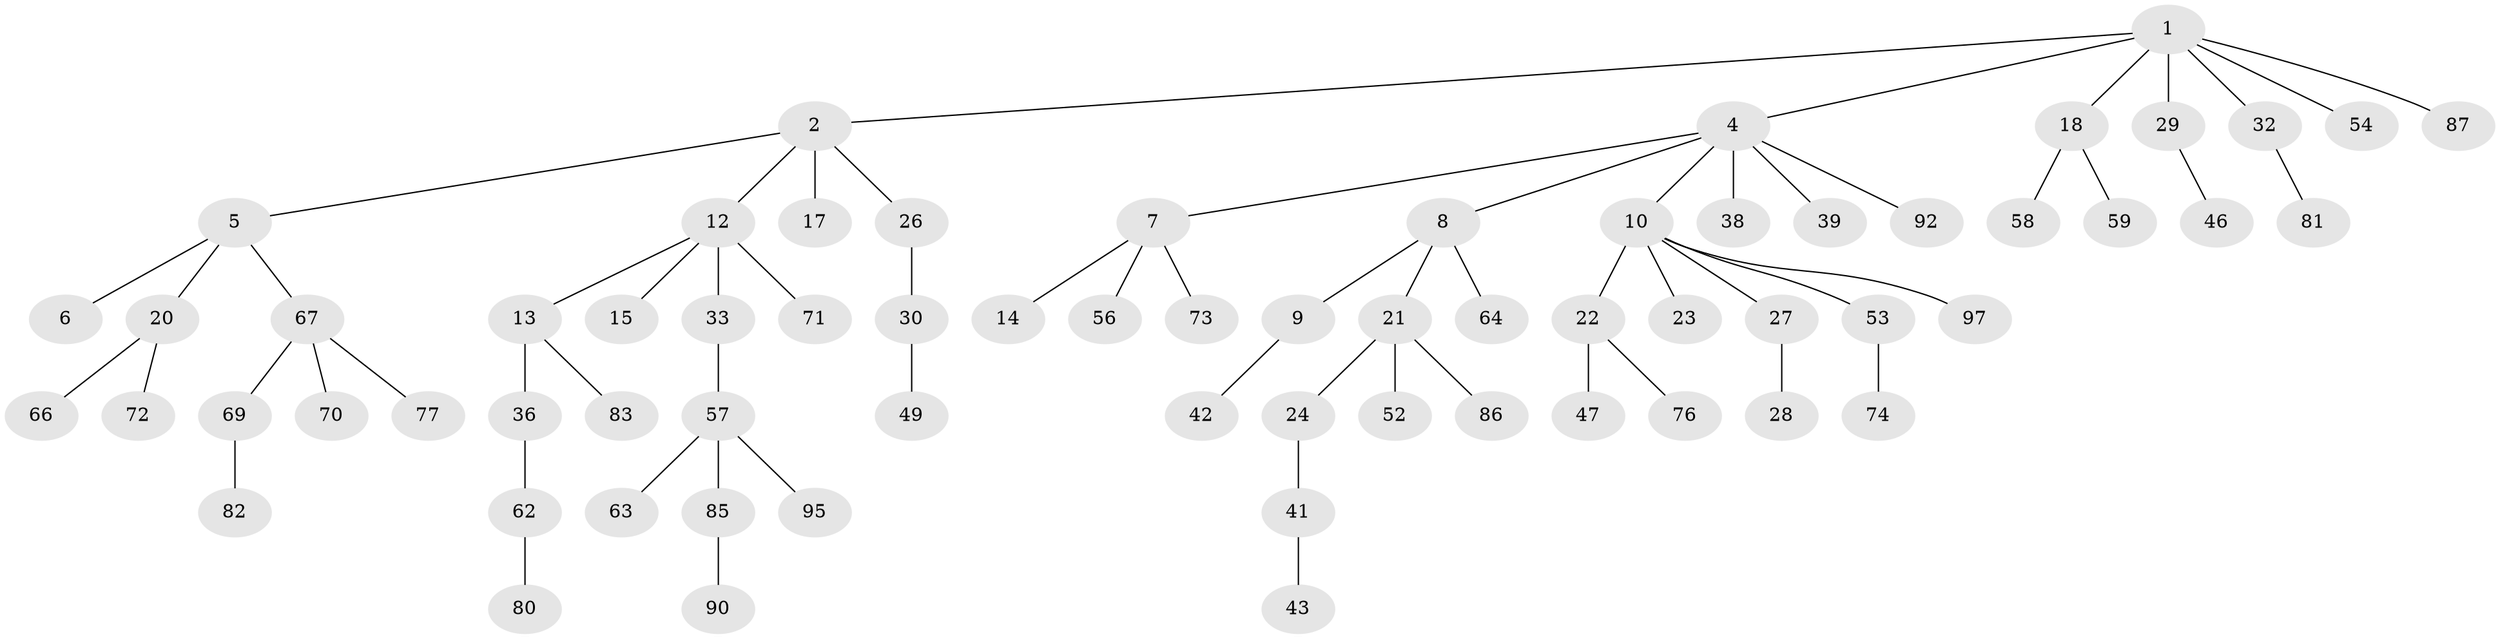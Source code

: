 // Generated by graph-tools (version 1.1) at 2025/52/02/27/25 19:52:13]
// undirected, 67 vertices, 66 edges
graph export_dot {
graph [start="1"]
  node [color=gray90,style=filled];
  1 [super="+3"];
  2 [super="+16"];
  4 [super="+25"];
  5 [super="+11"];
  6;
  7 [super="+37"];
  8 [super="+40"];
  9 [super="+35"];
  10 [super="+19"];
  12 [super="+31"];
  13 [super="+55"];
  14 [super="+44"];
  15;
  17 [super="+94"];
  18;
  20 [super="+48"];
  21 [super="+34"];
  22;
  23;
  24 [super="+84"];
  26;
  27 [super="+96"];
  28;
  29 [super="+79"];
  30 [super="+45"];
  32 [super="+50"];
  33;
  36;
  38;
  39;
  41 [super="+65"];
  42;
  43 [super="+51"];
  46 [super="+68"];
  47 [super="+60"];
  49;
  52;
  53 [super="+91"];
  54;
  56;
  57 [super="+75"];
  58 [super="+61"];
  59 [super="+93"];
  62 [super="+89"];
  63;
  64;
  66;
  67 [super="+78"];
  69;
  70;
  71;
  72;
  73;
  74;
  76 [super="+88"];
  77;
  80;
  81;
  82;
  83;
  85;
  86;
  87;
  90;
  92;
  95;
  97;
  1 -- 2;
  1 -- 18;
  1 -- 54;
  1 -- 32;
  1 -- 4;
  1 -- 87;
  1 -- 29;
  2 -- 5;
  2 -- 12;
  2 -- 26;
  2 -- 17;
  4 -- 7;
  4 -- 8;
  4 -- 10;
  4 -- 38;
  4 -- 39;
  4 -- 92;
  5 -- 6;
  5 -- 67;
  5 -- 20;
  7 -- 14;
  7 -- 56;
  7 -- 73;
  8 -- 9;
  8 -- 21;
  8 -- 64;
  9 -- 42;
  10 -- 23;
  10 -- 27;
  10 -- 97;
  10 -- 53;
  10 -- 22;
  12 -- 13;
  12 -- 15;
  12 -- 33;
  12 -- 71;
  13 -- 36;
  13 -- 83;
  18 -- 58;
  18 -- 59;
  20 -- 72;
  20 -- 66;
  21 -- 24;
  21 -- 52;
  21 -- 86;
  22 -- 47;
  22 -- 76;
  24 -- 41;
  26 -- 30;
  27 -- 28;
  29 -- 46;
  30 -- 49;
  32 -- 81;
  33 -- 57;
  36 -- 62;
  41 -- 43;
  53 -- 74;
  57 -- 63;
  57 -- 95;
  57 -- 85;
  62 -- 80;
  67 -- 69;
  67 -- 70;
  67 -- 77;
  69 -- 82;
  85 -- 90;
}
